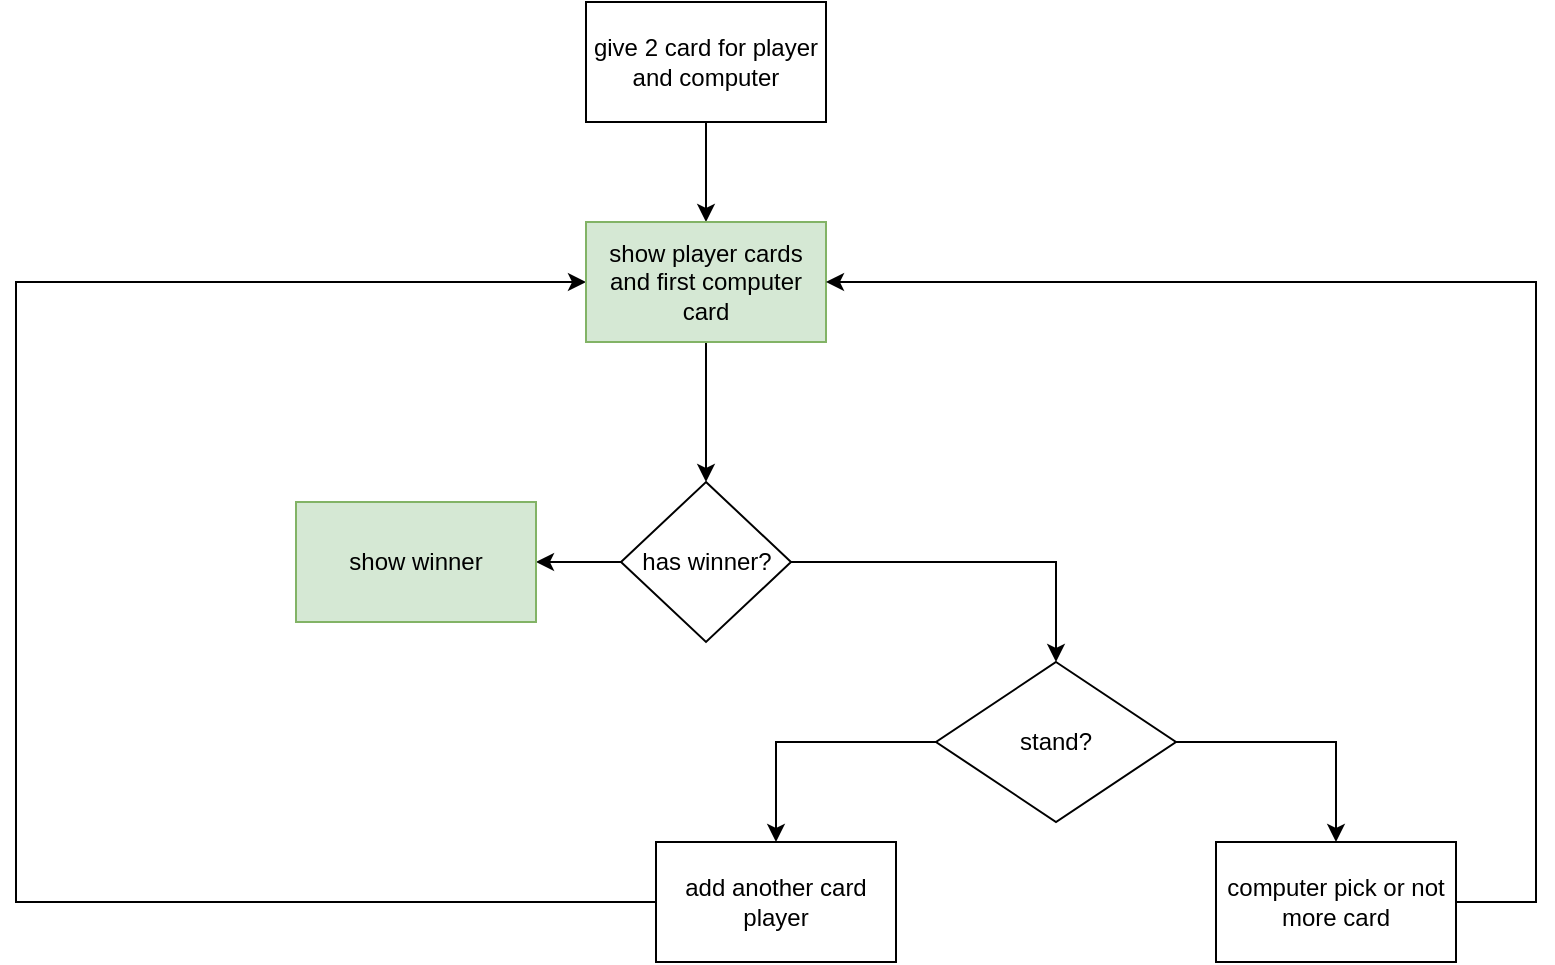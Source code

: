 <mxfile version="20.2.3" type="device"><diagram id="2tLqhss__ZYKVpl9l1mV" name="Page-1"><mxGraphModel dx="1561" dy="802" grid="1" gridSize="10" guides="1" tooltips="1" connect="1" arrows="1" fold="1" page="1" pageScale="1" pageWidth="850" pageHeight="1100" math="0" shadow="0"><root><mxCell id="0"/><mxCell id="1" parent="0"/><mxCell id="9rLvV9UK5fCCDqBtF7vi-63" style="edgeStyle=orthogonalEdgeStyle;rounded=0;orthogonalLoop=1;jettySize=auto;html=1;entryX=0.5;entryY=0;entryDx=0;entryDy=0;" edge="1" parent="1" source="9rLvV9UK5fCCDqBtF7vi-38" target="9rLvV9UK5fCCDqBtF7vi-62"><mxGeometry relative="1" as="geometry"/></mxCell><mxCell id="9rLvV9UK5fCCDqBtF7vi-38" value="give 2 card for player and computer" style="rounded=0;whiteSpace=wrap;html=1;" vertex="1" parent="1"><mxGeometry x="305" y="50" width="120" height="60" as="geometry"/></mxCell><mxCell id="9rLvV9UK5fCCDqBtF7vi-41" value="add another card player" style="whiteSpace=wrap;html=1;rounded=0;" vertex="1" parent="1"><mxGeometry x="340" y="470" width="120" height="60" as="geometry"/></mxCell><mxCell id="9rLvV9UK5fCCDqBtF7vi-49" value="" style="edgeStyle=orthogonalEdgeStyle;rounded=0;orthogonalLoop=1;jettySize=auto;html=1;" edge="1" parent="1" source="9rLvV9UK5fCCDqBtF7vi-45" target="9rLvV9UK5fCCDqBtF7vi-48"><mxGeometry relative="1" as="geometry"/></mxCell><mxCell id="9rLvV9UK5fCCDqBtF7vi-76" value="" style="edgeStyle=orthogonalEdgeStyle;rounded=0;orthogonalLoop=1;jettySize=auto;html=1;" edge="1" parent="1" source="9rLvV9UK5fCCDqBtF7vi-45" target="9rLvV9UK5fCCDqBtF7vi-75"><mxGeometry relative="1" as="geometry"/></mxCell><mxCell id="9rLvV9UK5fCCDqBtF7vi-45" value="has winner?" style="rhombus;whiteSpace=wrap;html=1;rounded=0;" vertex="1" parent="1"><mxGeometry x="322.5" y="290" width="85" height="80" as="geometry"/></mxCell><mxCell id="9rLvV9UK5fCCDqBtF7vi-48" value="show winner" style="whiteSpace=wrap;html=1;rounded=0;fillColor=#d5e8d4;strokeColor=#82b366;" vertex="1" parent="1"><mxGeometry x="160" y="300" width="120" height="60" as="geometry"/></mxCell><mxCell id="9rLvV9UK5fCCDqBtF7vi-65" style="edgeStyle=orthogonalEdgeStyle;rounded=0;orthogonalLoop=1;jettySize=auto;html=1;entryX=0;entryY=0.5;entryDx=0;entryDy=0;exitX=0;exitY=0.5;exitDx=0;exitDy=0;" edge="1" parent="1" source="9rLvV9UK5fCCDqBtF7vi-41" target="9rLvV9UK5fCCDqBtF7vi-62"><mxGeometry relative="1" as="geometry"><mxPoint x="200" y="690" as="sourcePoint"/><mxPoint x="40" y="180" as="targetPoint"/><Array as="points"><mxPoint x="20" y="500"/><mxPoint x="20" y="190"/></Array></mxGeometry></mxCell><mxCell id="9rLvV9UK5fCCDqBtF7vi-64" style="edgeStyle=orthogonalEdgeStyle;rounded=0;orthogonalLoop=1;jettySize=auto;html=1;" edge="1" parent="1" source="9rLvV9UK5fCCDqBtF7vi-62" target="9rLvV9UK5fCCDqBtF7vi-45"><mxGeometry relative="1" as="geometry"/></mxCell><mxCell id="9rLvV9UK5fCCDqBtF7vi-62" value="show player cards and first computer card" style="rounded=0;whiteSpace=wrap;html=1;fillColor=#d5e8d4;strokeColor=#82b366;" vertex="1" parent="1"><mxGeometry x="305" y="160" width="120" height="60" as="geometry"/></mxCell><mxCell id="9rLvV9UK5fCCDqBtF7vi-77" style="edgeStyle=orthogonalEdgeStyle;rounded=0;orthogonalLoop=1;jettySize=auto;html=1;exitX=0;exitY=0.5;exitDx=0;exitDy=0;entryX=0.5;entryY=0;entryDx=0;entryDy=0;" edge="1" parent="1" source="9rLvV9UK5fCCDqBtF7vi-75" target="9rLvV9UK5fCCDqBtF7vi-41"><mxGeometry relative="1" as="geometry"/></mxCell><mxCell id="9rLvV9UK5fCCDqBtF7vi-79" value="" style="edgeStyle=orthogonalEdgeStyle;rounded=0;orthogonalLoop=1;jettySize=auto;html=1;" edge="1" parent="1" source="9rLvV9UK5fCCDqBtF7vi-75" target="9rLvV9UK5fCCDqBtF7vi-78"><mxGeometry relative="1" as="geometry"/></mxCell><mxCell id="9rLvV9UK5fCCDqBtF7vi-75" value="stand?" style="rhombus;whiteSpace=wrap;html=1;rounded=0;" vertex="1" parent="1"><mxGeometry x="480" y="380" width="120" height="80" as="geometry"/></mxCell><mxCell id="9rLvV9UK5fCCDqBtF7vi-83" style="edgeStyle=orthogonalEdgeStyle;rounded=0;orthogonalLoop=1;jettySize=auto;html=1;entryX=1;entryY=0.5;entryDx=0;entryDy=0;" edge="1" parent="1" source="9rLvV9UK5fCCDqBtF7vi-78" target="9rLvV9UK5fCCDqBtF7vi-62"><mxGeometry relative="1" as="geometry"><Array as="points"><mxPoint x="780" y="500"/><mxPoint x="780" y="190"/></Array></mxGeometry></mxCell><mxCell id="9rLvV9UK5fCCDqBtF7vi-78" value="computer pick or not more card" style="whiteSpace=wrap;html=1;rounded=0;" vertex="1" parent="1"><mxGeometry x="620" y="470" width="120" height="60" as="geometry"/></mxCell></root></mxGraphModel></diagram></mxfile>